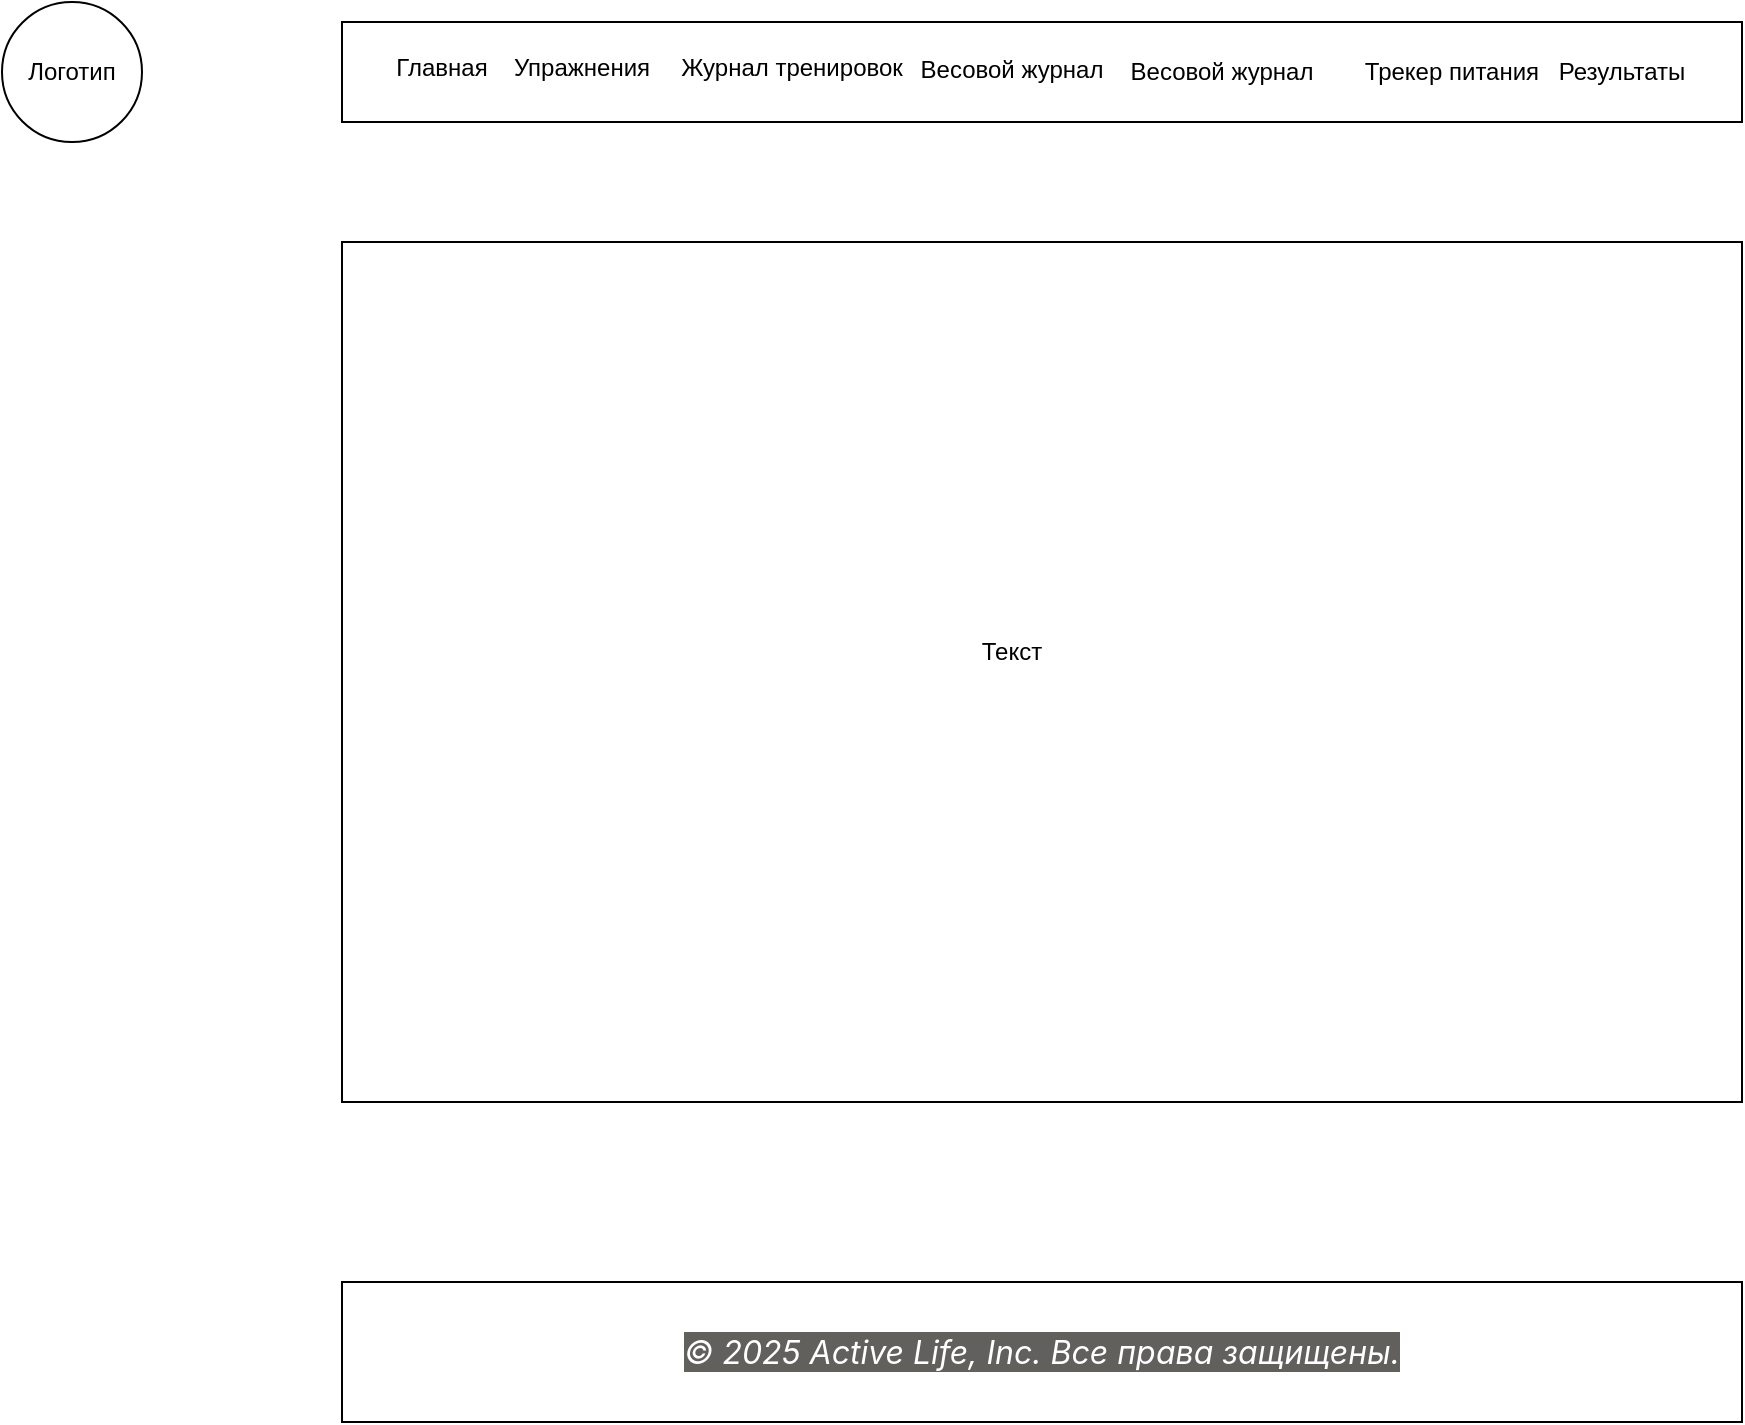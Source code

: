 <mxfile version="27.0.6">
  <diagram name="Страница — 1" id="KRG4bTz2SitcnZZWS7cp">
    <mxGraphModel dx="1426" dy="751" grid="1" gridSize="10" guides="1" tooltips="1" connect="1" arrows="1" fold="1" page="1" pageScale="1" pageWidth="827" pageHeight="1169" math="0" shadow="0">
      <root>
        <mxCell id="0" />
        <mxCell id="1" parent="0" />
        <mxCell id="aleAu2NHdvZWktf_HvtS-2" value="Логотип" style="ellipse;whiteSpace=wrap;html=1;aspect=fixed;" parent="1" vertex="1">
          <mxGeometry x="100" y="50" width="70" height="70" as="geometry" />
        </mxCell>
        <mxCell id="aleAu2NHdvZWktf_HvtS-3" value="" style="rounded=0;whiteSpace=wrap;html=1;" parent="1" vertex="1">
          <mxGeometry x="270" y="60" width="700" height="50" as="geometry" />
        </mxCell>
        <mxCell id="aleAu2NHdvZWktf_HvtS-4" value="Главная" style="text;html=1;align=center;verticalAlign=middle;whiteSpace=wrap;rounded=0;" parent="1" vertex="1">
          <mxGeometry x="290" y="67.5" width="60" height="30" as="geometry" />
        </mxCell>
        <mxCell id="aleAu2NHdvZWktf_HvtS-5" value="Упражнения" style="text;html=1;align=center;verticalAlign=middle;whiteSpace=wrap;rounded=0;" parent="1" vertex="1">
          <mxGeometry x="360" y="67.5" width="60" height="30" as="geometry" />
        </mxCell>
        <mxCell id="aleAu2NHdvZWktf_HvtS-6" value="Журнал тренировок" style="text;html=1;align=center;verticalAlign=middle;whiteSpace=wrap;rounded=0;" parent="1" vertex="1">
          <mxGeometry x="430" y="68.13" width="130" height="30" as="geometry" />
        </mxCell>
        <mxCell id="aleAu2NHdvZWktf_HvtS-8" value="Весовой журнал" style="text;html=1;align=center;verticalAlign=middle;whiteSpace=wrap;rounded=0;" parent="1" vertex="1">
          <mxGeometry x="550" y="67.5" width="110" height="33.75" as="geometry" />
        </mxCell>
        <mxCell id="aleAu2NHdvZWktf_HvtS-11" value="Весовой журнал" style="text;html=1;align=center;verticalAlign=middle;whiteSpace=wrap;rounded=0;" parent="1" vertex="1">
          <mxGeometry x="650" y="73.75" width="120" height="22.5" as="geometry" />
        </mxCell>
        <mxCell id="aleAu2NHdvZWktf_HvtS-14" value="Трекер питания" style="text;html=1;align=center;verticalAlign=middle;whiteSpace=wrap;rounded=0;" parent="1" vertex="1">
          <mxGeometry x="780" y="63.75" width="90" height="42.5" as="geometry" />
        </mxCell>
        <mxCell id="aleAu2NHdvZWktf_HvtS-15" value="Результаты" style="text;html=1;align=center;verticalAlign=middle;whiteSpace=wrap;rounded=0;" parent="1" vertex="1">
          <mxGeometry x="880" y="70" width="60" height="30" as="geometry" />
        </mxCell>
        <mxCell id="FVaGUDg7iJTkkCs5LBQj-1" value="" style="rounded=0;whiteSpace=wrap;html=1;" vertex="1" parent="1">
          <mxGeometry x="270" y="170" width="700" height="430" as="geometry" />
        </mxCell>
        <mxCell id="FVaGUDg7iJTkkCs5LBQj-2" value="&lt;i style=&quot;box-sizing: border-box; color: rgb(255, 255, 255); font-family: -apple-system, BlinkMacSystemFont, &amp;quot;Segoe UI&amp;quot;, Roboto, &amp;quot;Helvetica Neue&amp;quot;, Arial, &amp;quot;Noto Sans&amp;quot;, sans-serif, &amp;quot;Apple Color Emoji&amp;quot;, &amp;quot;Segoe UI Emoji&amp;quot;, &amp;quot;Segoe UI Symbol&amp;quot;, &amp;quot;Noto Color Emoji&amp;quot;; font-size: 16px; background-color: rgb(97, 96, 92);&quot;&gt;© 2025 Active Life, Inc. Все права защищены.&lt;/i&gt;" style="rounded=0;whiteSpace=wrap;html=1;" vertex="1" parent="1">
          <mxGeometry x="270" y="690" width="700" height="70" as="geometry" />
        </mxCell>
        <mxCell id="FVaGUDg7iJTkkCs5LBQj-3" value="Текст" style="text;html=1;align=center;verticalAlign=middle;whiteSpace=wrap;rounded=0;" vertex="1" parent="1">
          <mxGeometry x="575" y="360" width="60" height="30" as="geometry" />
        </mxCell>
      </root>
    </mxGraphModel>
  </diagram>
</mxfile>
